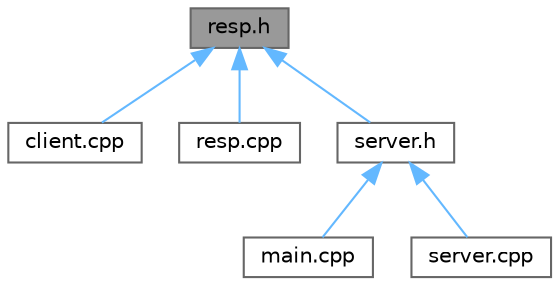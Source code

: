 digraph "resp.h"
{
 // LATEX_PDF_SIZE
  bgcolor="transparent";
  edge [fontname=Helvetica,fontsize=10,labelfontname=Helvetica,labelfontsize=10];
  node [fontname=Helvetica,fontsize=10,shape=box,height=0.2,width=0.4];
  Node1 [id="Node000001",label="resp.h",height=0.2,width=0.4,color="gray40", fillcolor="grey60", style="filled", fontcolor="black",tooltip="Implementation of Redis RESP-2 protocol."];
  Node1 -> Node2 [id="edge1_Node000001_Node000002",dir="back",color="steelblue1",style="solid",tooltip=" "];
  Node2 [id="Node000002",label="client.cpp",height=0.2,width=0.4,color="grey40", fillcolor="white", style="filled",URL="$client_8cpp.html",tooltip="Simple client for the BLINK DB server."];
  Node1 -> Node3 [id="edge2_Node000001_Node000003",dir="back",color="steelblue1",style="solid",tooltip=" "];
  Node3 [id="Node000003",label="resp.cpp",height=0.2,width=0.4,color="grey40", fillcolor="white", style="filled",URL="$resp_8cpp.html",tooltip="Implementation of Redis RESP-2 protocol."];
  Node1 -> Node4 [id="edge3_Node000001_Node000004",dir="back",color="steelblue1",style="solid",tooltip=" "];
  Node4 [id="Node000004",label="server.h",height=0.2,width=0.4,color="grey40", fillcolor="white", style="filled",URL="$server_8h.html",tooltip="Header file for the BLINK DB server."];
  Node4 -> Node5 [id="edge4_Node000004_Node000005",dir="back",color="steelblue1",style="solid",tooltip=" "];
  Node5 [id="Node000005",label="main.cpp",height=0.2,width=0.4,color="grey40", fillcolor="white", style="filled",URL="$main_8cpp.html",tooltip="Entry point for the BLINK DB server application."];
  Node4 -> Node6 [id="edge5_Node000004_Node000006",dir="back",color="steelblue1",style="solid",tooltip=" "];
  Node6 [id="Node000006",label="server.cpp",height=0.2,width=0.4,color="grey40", fillcolor="white", style="filled",URL="$server_8cpp.html",tooltip="Implementation of the BLINK DB server."];
}
